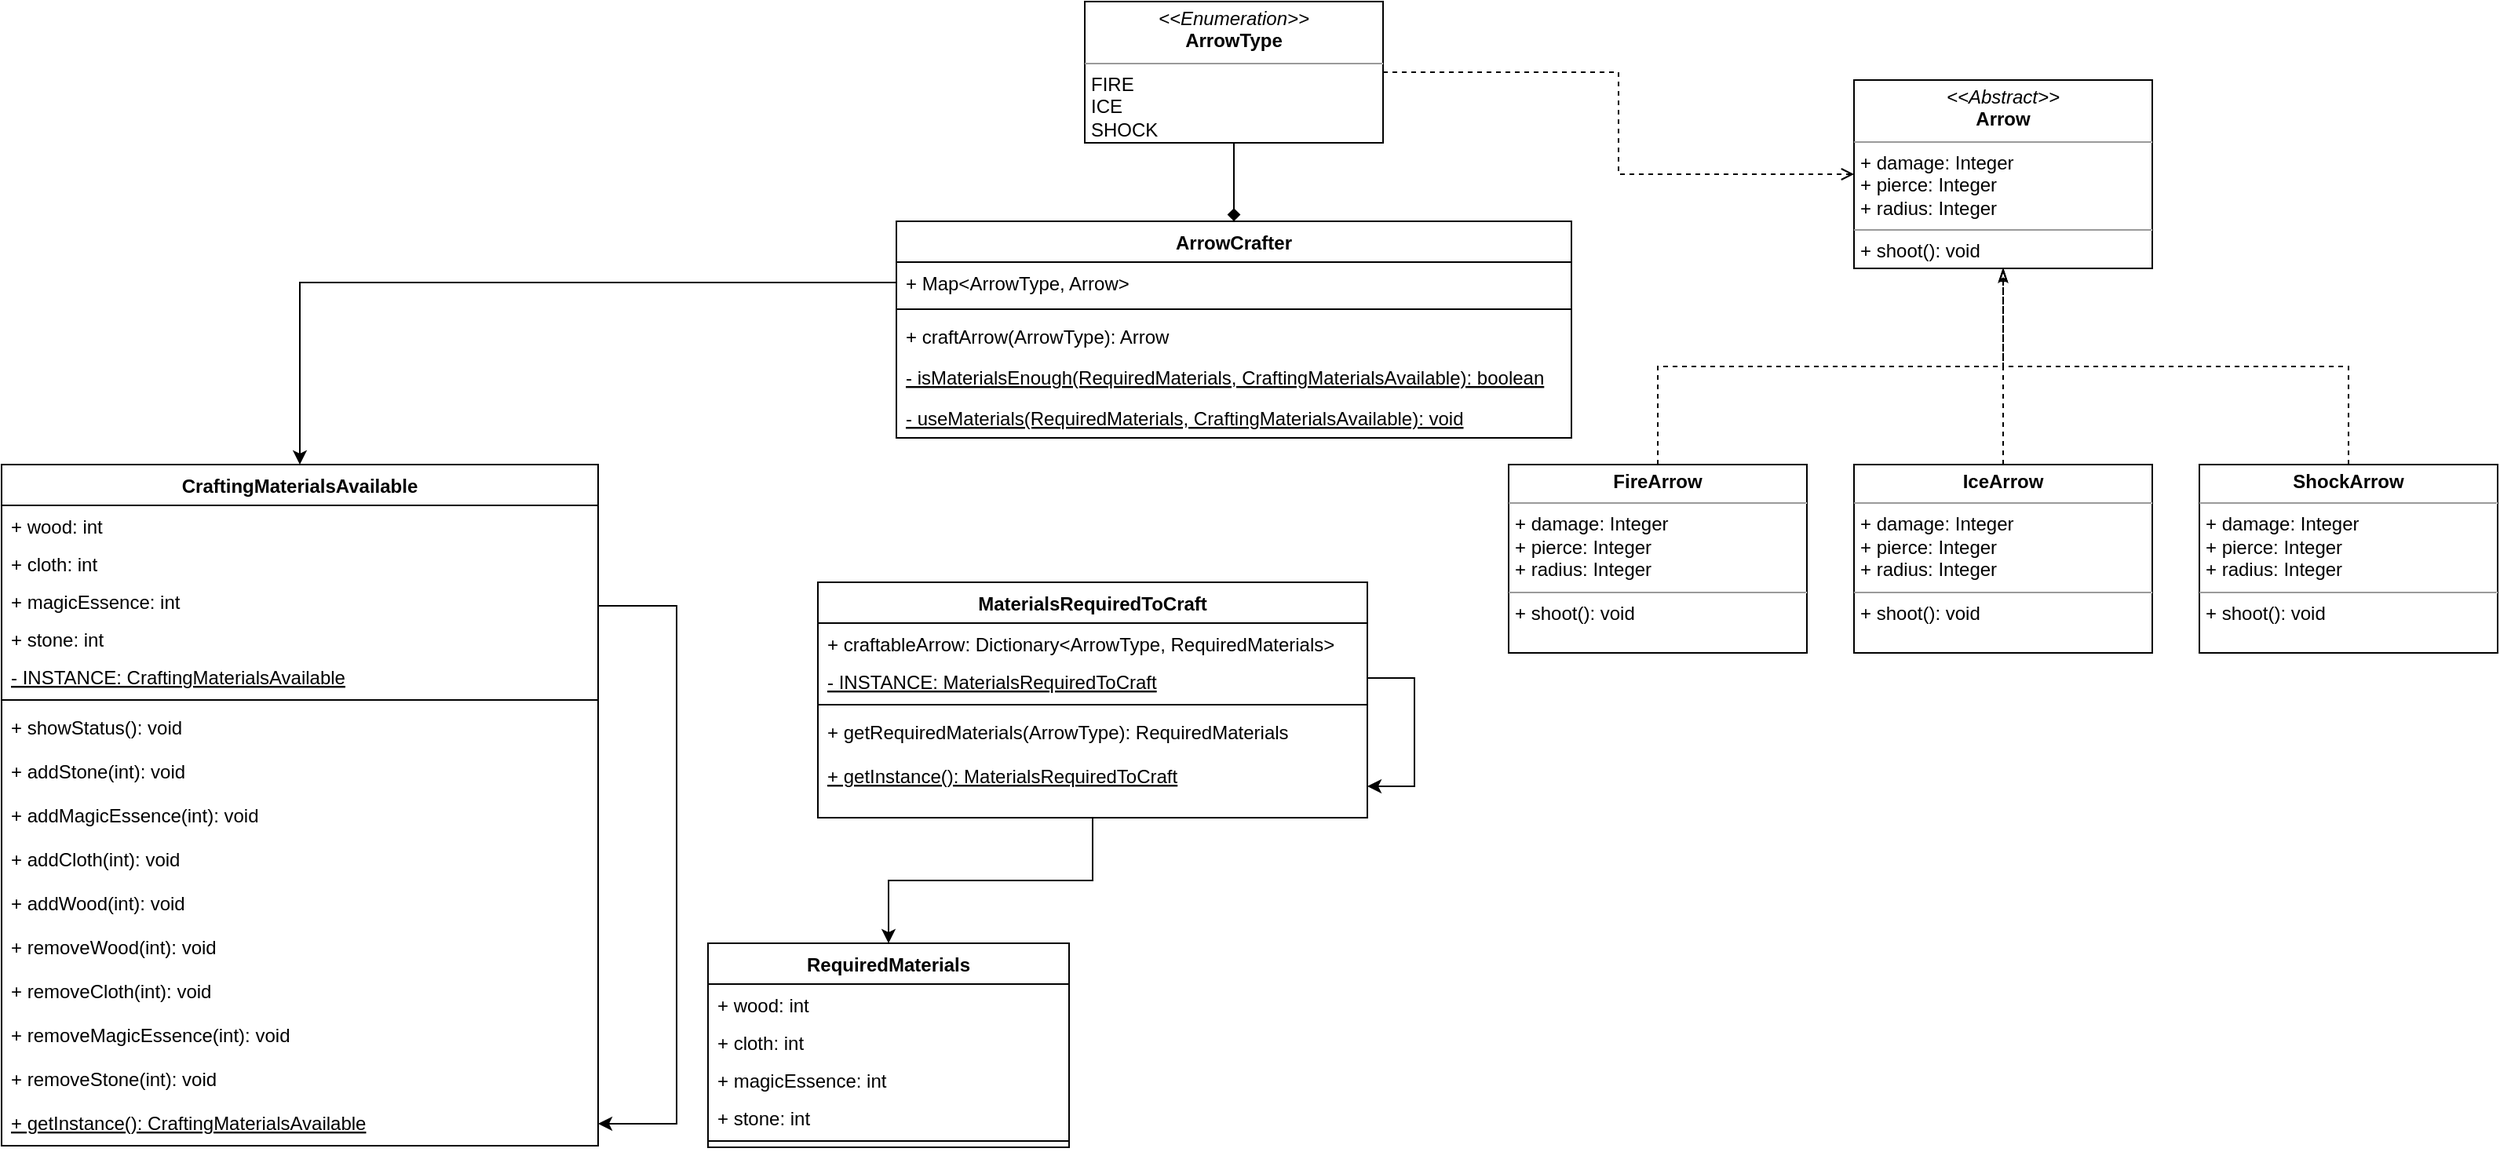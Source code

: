 <mxfile version="14.8.6" type="device"><diagram id="CthptFCUFZgfuO8UCjBX" name="Page-1"><mxGraphModel dx="1747" dy="808" grid="1" gridSize="10" guides="1" tooltips="1" connect="1" arrows="1" fold="1" page="1" pageScale="1" pageWidth="827" pageHeight="1169" math="0" shadow="0"><root><mxCell id="0"/><mxCell id="1" parent="0"/><mxCell id="OO-E3zj6nzlIi_FDHIFn-6" value="&lt;p style=&quot;margin: 0px ; margin-top: 4px ; text-align: center&quot;&gt;&lt;i&gt;&amp;lt;&amp;lt;Abstract&amp;gt;&amp;gt;&lt;/i&gt;&lt;br&gt;&lt;b&gt;Arrow&lt;/b&gt;&lt;/p&gt;&lt;hr size=&quot;1&quot;&gt;&lt;p style=&quot;margin: 0px ; margin-left: 4px&quot;&gt;&lt;span&gt;+ damage: Integer&lt;/span&gt;&lt;br&gt;&lt;/p&gt;&lt;p style=&quot;margin: 0px ; margin-left: 4px&quot;&gt;+ pierce: Integer&lt;/p&gt;&lt;p style=&quot;margin: 0px ; margin-left: 4px&quot;&gt;+ radius: Integer&lt;br&gt;&lt;/p&gt;&lt;hr size=&quot;1&quot;&gt;&lt;p style=&quot;margin: 0px ; margin-left: 4px&quot;&gt;+ shoot(): void&lt;/p&gt;" style="verticalAlign=top;align=left;overflow=fill;fontSize=12;fontFamily=Helvetica;html=1;" parent="1" vertex="1"><mxGeometry x="520" y="340" width="190" height="120" as="geometry"/></mxCell><mxCell id="OO-E3zj6nzlIi_FDHIFn-23" style="edgeStyle=orthogonalEdgeStyle;rounded=0;orthogonalLoop=1;jettySize=auto;html=1;exitX=0.5;exitY=1;exitDx=0;exitDy=0;entryX=0.5;entryY=0;entryDx=0;entryDy=0;startArrow=none;startFill=0;endArrow=diamond;endFill=1;" parent="1" source="OO-E3zj6nzlIi_FDHIFn-7" target="OO-E3zj6nzlIi_FDHIFn-12" edge="1"><mxGeometry relative="1" as="geometry"/></mxCell><mxCell id="OO-E3zj6nzlIi_FDHIFn-26" style="edgeStyle=orthogonalEdgeStyle;rounded=0;orthogonalLoop=1;jettySize=auto;html=1;exitX=1;exitY=0.5;exitDx=0;exitDy=0;entryX=0;entryY=0.5;entryDx=0;entryDy=0;startArrow=none;startFill=0;endArrow=open;endFill=0;dashed=1;" parent="1" source="OO-E3zj6nzlIi_FDHIFn-7" target="OO-E3zj6nzlIi_FDHIFn-6" edge="1"><mxGeometry relative="1" as="geometry"/></mxCell><mxCell id="OO-E3zj6nzlIi_FDHIFn-7" value="&lt;p style=&quot;margin: 0px ; margin-top: 4px ; text-align: center&quot;&gt;&lt;i&gt;&amp;lt;&amp;lt;Enumeration&amp;gt;&amp;gt;&lt;/i&gt;&lt;br&gt;&lt;b&gt;ArrowType&lt;/b&gt;&lt;/p&gt;&lt;hr size=&quot;1&quot;&gt;&lt;p style=&quot;margin: 0px ; margin-left: 4px&quot;&gt;FIRE&lt;/p&gt;&lt;p style=&quot;margin: 0px ; margin-left: 4px&quot;&gt;ICE&lt;/p&gt;&lt;p style=&quot;margin: 0px ; margin-left: 4px&quot;&gt;SHOCK&lt;/p&gt;" style="verticalAlign=top;align=left;overflow=fill;fontSize=12;fontFamily=Helvetica;html=1;" parent="1" vertex="1"><mxGeometry x="30" y="290" width="190" height="90" as="geometry"/></mxCell><mxCell id="OO-E3zj6nzlIi_FDHIFn-12" value="ArrowCrafter" style="swimlane;fontStyle=1;align=center;verticalAlign=top;childLayout=stackLayout;horizontal=1;startSize=26;horizontalStack=0;resizeParent=1;resizeParentMax=0;resizeLast=0;collapsible=1;marginBottom=0;" parent="1" vertex="1"><mxGeometry x="-90" y="430" width="430" height="138" as="geometry"/></mxCell><mxCell id="OO-E3zj6nzlIi_FDHIFn-13" value="+ Map&lt;ArrowType, Arrow&gt;" style="text;strokeColor=none;fillColor=none;align=left;verticalAlign=top;spacingLeft=4;spacingRight=4;overflow=hidden;rotatable=0;points=[[0,0.5],[1,0.5]];portConstraint=eastwest;" parent="OO-E3zj6nzlIi_FDHIFn-12" vertex="1"><mxGeometry y="26" width="430" height="26" as="geometry"/></mxCell><mxCell id="OO-E3zj6nzlIi_FDHIFn-14" value="" style="line;strokeWidth=1;fillColor=none;align=left;verticalAlign=middle;spacingTop=-1;spacingLeft=3;spacingRight=3;rotatable=0;labelPosition=right;points=[];portConstraint=eastwest;" parent="OO-E3zj6nzlIi_FDHIFn-12" vertex="1"><mxGeometry y="52" width="430" height="8" as="geometry"/></mxCell><mxCell id="OO-E3zj6nzlIi_FDHIFn-15" value="+ craftArrow(ArrowType): Arrow" style="text;strokeColor=none;fillColor=none;align=left;verticalAlign=top;spacingLeft=4;spacingRight=4;overflow=hidden;rotatable=0;points=[[0,0.5],[1,0.5]];portConstraint=eastwest;" parent="OO-E3zj6nzlIi_FDHIFn-12" vertex="1"><mxGeometry y="60" width="430" height="26" as="geometry"/></mxCell><mxCell id="8QIsWEfuJdSXylIDr_yx-33" value="- isMaterialsEnough(RequiredMaterials, CraftingMaterialsAvailable): boolean" style="text;strokeColor=none;fillColor=none;align=left;verticalAlign=top;spacingLeft=4;spacingRight=4;overflow=hidden;rotatable=0;points=[[0,0.5],[1,0.5]];portConstraint=eastwest;fontStyle=4" vertex="1" parent="OO-E3zj6nzlIi_FDHIFn-12"><mxGeometry y="86" width="430" height="26" as="geometry"/></mxCell><mxCell id="8QIsWEfuJdSXylIDr_yx-34" value="- useMaterials(RequiredMaterials, CraftingMaterialsAvailable): void" style="text;strokeColor=none;fillColor=none;align=left;verticalAlign=top;spacingLeft=4;spacingRight=4;overflow=hidden;rotatable=0;points=[[0,0.5],[1,0.5]];portConstraint=eastwest;fontStyle=4" vertex="1" parent="OO-E3zj6nzlIi_FDHIFn-12"><mxGeometry y="112" width="430" height="26" as="geometry"/></mxCell><mxCell id="OO-E3zj6nzlIi_FDHIFn-20" style="edgeStyle=orthogonalEdgeStyle;rounded=0;orthogonalLoop=1;jettySize=auto;html=1;exitX=0.5;exitY=0;exitDx=0;exitDy=0;entryX=0.5;entryY=1;entryDx=0;entryDy=0;dashed=1;endArrow=classicThin;endFill=0;" parent="1" source="OO-E3zj6nzlIi_FDHIFn-16" target="OO-E3zj6nzlIi_FDHIFn-6" edge="1"><mxGeometry relative="1" as="geometry"/></mxCell><mxCell id="OO-E3zj6nzlIi_FDHIFn-16" value="&lt;p style=&quot;margin: 0px ; margin-top: 4px ; text-align: center&quot;&gt;&lt;b&gt;FireArrow&lt;/b&gt;&lt;/p&gt;&lt;hr size=&quot;1&quot;&gt;&lt;p style=&quot;margin: 0px ; margin-left: 4px&quot;&gt;&lt;span&gt;+ damage: Integer&lt;/span&gt;&lt;br&gt;&lt;/p&gt;&lt;p style=&quot;margin: 0px ; margin-left: 4px&quot;&gt;+ pierce: Integer&lt;/p&gt;&lt;p style=&quot;margin: 0px ; margin-left: 4px&quot;&gt;+ radius: Integer&lt;br&gt;&lt;/p&gt;&lt;hr size=&quot;1&quot;&gt;&lt;p style=&quot;margin: 0px ; margin-left: 4px&quot;&gt;+ shoot(): void&lt;/p&gt;" style="verticalAlign=top;align=left;overflow=fill;fontSize=12;fontFamily=Helvetica;html=1;" parent="1" vertex="1"><mxGeometry x="300" y="585" width="190" height="120" as="geometry"/></mxCell><mxCell id="OO-E3zj6nzlIi_FDHIFn-21" style="edgeStyle=orthogonalEdgeStyle;rounded=0;orthogonalLoop=1;jettySize=auto;html=1;exitX=0.5;exitY=0;exitDx=0;exitDy=0;entryX=0.5;entryY=1;entryDx=0;entryDy=0;dashed=1;endArrow=classicThin;endFill=0;" parent="1" source="OO-E3zj6nzlIi_FDHIFn-17" target="OO-E3zj6nzlIi_FDHIFn-6" edge="1"><mxGeometry relative="1" as="geometry"/></mxCell><mxCell id="OO-E3zj6nzlIi_FDHIFn-17" value="&lt;p style=&quot;margin: 0px ; margin-top: 4px ; text-align: center&quot;&gt;&lt;b&gt;IceArrow&lt;/b&gt;&lt;/p&gt;&lt;hr size=&quot;1&quot;&gt;&lt;p style=&quot;margin: 0px ; margin-left: 4px&quot;&gt;&lt;span&gt;+ damage: Integer&lt;/span&gt;&lt;br&gt;&lt;/p&gt;&lt;p style=&quot;margin: 0px ; margin-left: 4px&quot;&gt;+ pierce: Integer&lt;/p&gt;&lt;p style=&quot;margin: 0px ; margin-left: 4px&quot;&gt;+ radius: Integer&lt;br&gt;&lt;/p&gt;&lt;hr size=&quot;1&quot;&gt;&lt;p style=&quot;margin: 0px ; margin-left: 4px&quot;&gt;+ shoot(): void&lt;/p&gt;" style="verticalAlign=top;align=left;overflow=fill;fontSize=12;fontFamily=Helvetica;html=1;" parent="1" vertex="1"><mxGeometry x="520" y="585" width="190" height="120" as="geometry"/></mxCell><mxCell id="OO-E3zj6nzlIi_FDHIFn-22" style="edgeStyle=orthogonalEdgeStyle;rounded=0;orthogonalLoop=1;jettySize=auto;html=1;exitX=0.5;exitY=0;exitDx=0;exitDy=0;dashed=1;endArrow=blockThin;endFill=0;" parent="1" source="OO-E3zj6nzlIi_FDHIFn-18" target="OO-E3zj6nzlIi_FDHIFn-6" edge="1"><mxGeometry relative="1" as="geometry"/></mxCell><mxCell id="OO-E3zj6nzlIi_FDHIFn-18" value="&lt;p style=&quot;margin: 0px ; margin-top: 4px ; text-align: center&quot;&gt;&lt;b&gt;ShockArrow&lt;/b&gt;&lt;/p&gt;&lt;hr size=&quot;1&quot;&gt;&lt;p style=&quot;margin: 0px ; margin-left: 4px&quot;&gt;&lt;span&gt;+ damage: Integer&lt;/span&gt;&lt;br&gt;&lt;/p&gt;&lt;p style=&quot;margin: 0px ; margin-left: 4px&quot;&gt;+ pierce: Integer&lt;/p&gt;&lt;p style=&quot;margin: 0px ; margin-left: 4px&quot;&gt;+ radius: Integer&lt;br&gt;&lt;/p&gt;&lt;hr size=&quot;1&quot;&gt;&lt;p style=&quot;margin: 0px ; margin-left: 4px&quot;&gt;+ shoot(): void&lt;/p&gt;" style="verticalAlign=top;align=left;overflow=fill;fontSize=12;fontFamily=Helvetica;html=1;" parent="1" vertex="1"><mxGeometry x="740" y="585" width="190" height="120" as="geometry"/></mxCell><mxCell id="8QIsWEfuJdSXylIDr_yx-32" style="edgeStyle=orthogonalEdgeStyle;rounded=0;orthogonalLoop=1;jettySize=auto;html=1;entryX=0.5;entryY=0;entryDx=0;entryDy=0;" edge="1" parent="1" source="8QIsWEfuJdSXylIDr_yx-1" target="8QIsWEfuJdSXylIDr_yx-22"><mxGeometry relative="1" as="geometry"/></mxCell><mxCell id="8QIsWEfuJdSXylIDr_yx-1" value="MaterialsRequiredToCraft" style="swimlane;fontStyle=1;align=center;verticalAlign=top;childLayout=stackLayout;horizontal=1;startSize=26;horizontalStack=0;resizeParent=1;resizeParentMax=0;resizeLast=0;collapsible=1;marginBottom=0;" vertex="1" parent="1"><mxGeometry x="-140" y="660" width="350" height="150" as="geometry"/></mxCell><mxCell id="8QIsWEfuJdSXylIDr_yx-2" value="+ craftableArrow: Dictionary&lt;ArrowType, RequiredMaterials&gt;&#10;" style="text;strokeColor=none;fillColor=none;align=left;verticalAlign=top;spacingLeft=4;spacingRight=4;overflow=hidden;rotatable=0;points=[[0,0.5],[1,0.5]];portConstraint=eastwest;" vertex="1" parent="8QIsWEfuJdSXylIDr_yx-1"><mxGeometry y="26" width="350" height="24" as="geometry"/></mxCell><mxCell id="8QIsWEfuJdSXylIDr_yx-8" style="edgeStyle=orthogonalEdgeStyle;rounded=0;orthogonalLoop=1;jettySize=auto;html=1;exitX=1;exitY=0.5;exitDx=0;exitDy=0;entryX=1;entryY=0.5;entryDx=0;entryDy=0;" edge="1" parent="8QIsWEfuJdSXylIDr_yx-1" source="8QIsWEfuJdSXylIDr_yx-5" target="8QIsWEfuJdSXylIDr_yx-6"><mxGeometry relative="1" as="geometry"><Array as="points"><mxPoint x="380" y="61"/><mxPoint x="380" y="130"/></Array></mxGeometry></mxCell><mxCell id="8QIsWEfuJdSXylIDr_yx-5" value="- INSTANCE: MaterialsRequiredToCraft&#10;" style="text;strokeColor=none;fillColor=none;align=left;verticalAlign=top;spacingLeft=4;spacingRight=4;overflow=hidden;rotatable=0;points=[[0,0.5],[1,0.5]];portConstraint=eastwest;fontStyle=4" vertex="1" parent="8QIsWEfuJdSXylIDr_yx-1"><mxGeometry y="50" width="350" height="24" as="geometry"/></mxCell><mxCell id="8QIsWEfuJdSXylIDr_yx-3" value="" style="line;strokeWidth=1;fillColor=none;align=left;verticalAlign=middle;spacingTop=-1;spacingLeft=3;spacingRight=3;rotatable=0;labelPosition=right;points=[];portConstraint=eastwest;" vertex="1" parent="8QIsWEfuJdSXylIDr_yx-1"><mxGeometry y="74" width="350" height="8" as="geometry"/></mxCell><mxCell id="8QIsWEfuJdSXylIDr_yx-4" value="+ getRequiredMaterials(ArrowType): RequiredMaterials" style="text;strokeColor=none;fillColor=none;align=left;verticalAlign=top;spacingLeft=4;spacingRight=4;overflow=hidden;rotatable=0;points=[[0,0.5],[1,0.5]];portConstraint=eastwest;" vertex="1" parent="8QIsWEfuJdSXylIDr_yx-1"><mxGeometry y="82" width="350" height="28" as="geometry"/></mxCell><mxCell id="8QIsWEfuJdSXylIDr_yx-6" value="+ getInstance(): MaterialsRequiredToCraft" style="text;strokeColor=none;fillColor=none;align=left;verticalAlign=top;spacingLeft=4;spacingRight=4;overflow=hidden;rotatable=0;points=[[0,0.5],[1,0.5]];portConstraint=eastwest;fontStyle=4" vertex="1" parent="8QIsWEfuJdSXylIDr_yx-1"><mxGeometry y="110" width="350" height="40" as="geometry"/></mxCell><mxCell id="8QIsWEfuJdSXylIDr_yx-9" value="CraftingMaterialsAvailable" style="swimlane;fontStyle=1;align=center;verticalAlign=top;childLayout=stackLayout;horizontal=1;startSize=26;horizontalStack=0;resizeParent=1;resizeParentMax=0;resizeLast=0;collapsible=1;marginBottom=0;" vertex="1" parent="1"><mxGeometry x="-660" y="585" width="380" height="434" as="geometry"/></mxCell><mxCell id="8QIsWEfuJdSXylIDr_yx-10" value="+ wood: int&#10;" style="text;strokeColor=none;fillColor=none;align=left;verticalAlign=top;spacingLeft=4;spacingRight=4;overflow=hidden;rotatable=0;points=[[0,0.5],[1,0.5]];portConstraint=eastwest;" vertex="1" parent="8QIsWEfuJdSXylIDr_yx-9"><mxGeometry y="26" width="380" height="24" as="geometry"/></mxCell><mxCell id="8QIsWEfuJdSXylIDr_yx-11" style="edgeStyle=orthogonalEdgeStyle;rounded=0;orthogonalLoop=1;jettySize=auto;html=1;exitX=1;exitY=0.5;exitDx=0;exitDy=0;entryX=1;entryY=0.5;entryDx=0;entryDy=0;" edge="1" parent="8QIsWEfuJdSXylIDr_yx-9" source="8QIsWEfuJdSXylIDr_yx-12" target="8QIsWEfuJdSXylIDr_yx-15"><mxGeometry relative="1" as="geometry"><Array as="points"><mxPoint x="380" y="90"/><mxPoint x="430" y="90"/><mxPoint x="430" y="420"/></Array></mxGeometry></mxCell><mxCell id="8QIsWEfuJdSXylIDr_yx-17" value="+ cloth: int&#10;" style="text;strokeColor=none;fillColor=none;align=left;verticalAlign=top;spacingLeft=4;spacingRight=4;overflow=hidden;rotatable=0;points=[[0,0.5],[1,0.5]];portConstraint=eastwest;" vertex="1" parent="8QIsWEfuJdSXylIDr_yx-9"><mxGeometry y="50" width="380" height="24" as="geometry"/></mxCell><mxCell id="8QIsWEfuJdSXylIDr_yx-18" value="+ magicEssence: int&#10;" style="text;strokeColor=none;fillColor=none;align=left;verticalAlign=top;spacingLeft=4;spacingRight=4;overflow=hidden;rotatable=0;points=[[0,0.5],[1,0.5]];portConstraint=eastwest;" vertex="1" parent="8QIsWEfuJdSXylIDr_yx-9"><mxGeometry y="74" width="380" height="24" as="geometry"/></mxCell><mxCell id="8QIsWEfuJdSXylIDr_yx-16" value="+ stone: int&#10;" style="text;strokeColor=none;fillColor=none;align=left;verticalAlign=top;spacingLeft=4;spacingRight=4;overflow=hidden;rotatable=0;points=[[0,0.5],[1,0.5]];portConstraint=eastwest;" vertex="1" parent="8QIsWEfuJdSXylIDr_yx-9"><mxGeometry y="98" width="380" height="24" as="geometry"/></mxCell><mxCell id="8QIsWEfuJdSXylIDr_yx-12" value="- INSTANCE: CraftingMaterialsAvailable&#10;" style="text;strokeColor=none;fillColor=none;align=left;verticalAlign=top;spacingLeft=4;spacingRight=4;overflow=hidden;rotatable=0;points=[[0,0.5],[1,0.5]];portConstraint=eastwest;fontStyle=4" vertex="1" parent="8QIsWEfuJdSXylIDr_yx-9"><mxGeometry y="122" width="380" height="24" as="geometry"/></mxCell><mxCell id="8QIsWEfuJdSXylIDr_yx-13" value="" style="line;strokeWidth=1;fillColor=none;align=left;verticalAlign=middle;spacingTop=-1;spacingLeft=3;spacingRight=3;rotatable=0;labelPosition=right;points=[];portConstraint=eastwest;" vertex="1" parent="8QIsWEfuJdSXylIDr_yx-9"><mxGeometry y="146" width="380" height="8" as="geometry"/></mxCell><mxCell id="8QIsWEfuJdSXylIDr_yx-14" value="+ showStatus(): void" style="text;strokeColor=none;fillColor=none;align=left;verticalAlign=top;spacingLeft=4;spacingRight=4;overflow=hidden;rotatable=0;points=[[0,0.5],[1,0.5]];portConstraint=eastwest;" vertex="1" parent="8QIsWEfuJdSXylIDr_yx-9"><mxGeometry y="154" width="380" height="28" as="geometry"/></mxCell><mxCell id="8QIsWEfuJdSXylIDr_yx-42" value="+ addStone(int): void" style="text;strokeColor=none;fillColor=none;align=left;verticalAlign=top;spacingLeft=4;spacingRight=4;overflow=hidden;rotatable=0;points=[[0,0.5],[1,0.5]];portConstraint=eastwest;fontStyle=0" vertex="1" parent="8QIsWEfuJdSXylIDr_yx-9"><mxGeometry y="182" width="380" height="28" as="geometry"/></mxCell><mxCell id="8QIsWEfuJdSXylIDr_yx-41" value="+ addMagicEssence(int): void" style="text;strokeColor=none;fillColor=none;align=left;verticalAlign=top;spacingLeft=4;spacingRight=4;overflow=hidden;rotatable=0;points=[[0,0.5],[1,0.5]];portConstraint=eastwest;fontStyle=0" vertex="1" parent="8QIsWEfuJdSXylIDr_yx-9"><mxGeometry y="210" width="380" height="28" as="geometry"/></mxCell><mxCell id="8QIsWEfuJdSXylIDr_yx-40" value="+ addCloth(int): void" style="text;strokeColor=none;fillColor=none;align=left;verticalAlign=top;spacingLeft=4;spacingRight=4;overflow=hidden;rotatable=0;points=[[0,0.5],[1,0.5]];portConstraint=eastwest;fontStyle=0" vertex="1" parent="8QIsWEfuJdSXylIDr_yx-9"><mxGeometry y="238" width="380" height="28" as="geometry"/></mxCell><mxCell id="8QIsWEfuJdSXylIDr_yx-39" value="+ addWood(int): void" style="text;strokeColor=none;fillColor=none;align=left;verticalAlign=top;spacingLeft=4;spacingRight=4;overflow=hidden;rotatable=0;points=[[0,0.5],[1,0.5]];portConstraint=eastwest;fontStyle=0" vertex="1" parent="8QIsWEfuJdSXylIDr_yx-9"><mxGeometry y="266" width="380" height="28" as="geometry"/></mxCell><mxCell id="8QIsWEfuJdSXylIDr_yx-35" value="+ removeWood(int): void" style="text;strokeColor=none;fillColor=none;align=left;verticalAlign=top;spacingLeft=4;spacingRight=4;overflow=hidden;rotatable=0;points=[[0,0.5],[1,0.5]];portConstraint=eastwest;fontStyle=0" vertex="1" parent="8QIsWEfuJdSXylIDr_yx-9"><mxGeometry y="294" width="380" height="28" as="geometry"/></mxCell><mxCell id="8QIsWEfuJdSXylIDr_yx-36" value="+ removeCloth(int): void" style="text;strokeColor=none;fillColor=none;align=left;verticalAlign=top;spacingLeft=4;spacingRight=4;overflow=hidden;rotatable=0;points=[[0,0.5],[1,0.5]];portConstraint=eastwest;fontStyle=0" vertex="1" parent="8QIsWEfuJdSXylIDr_yx-9"><mxGeometry y="322" width="380" height="28" as="geometry"/></mxCell><mxCell id="8QIsWEfuJdSXylIDr_yx-38" value="+ removeMagicEssence(int): void" style="text;strokeColor=none;fillColor=none;align=left;verticalAlign=top;spacingLeft=4;spacingRight=4;overflow=hidden;rotatable=0;points=[[0,0.5],[1,0.5]];portConstraint=eastwest;fontStyle=0" vertex="1" parent="8QIsWEfuJdSXylIDr_yx-9"><mxGeometry y="350" width="380" height="28" as="geometry"/></mxCell><mxCell id="8QIsWEfuJdSXylIDr_yx-37" value="+ removeStone(int): void" style="text;strokeColor=none;fillColor=none;align=left;verticalAlign=top;spacingLeft=4;spacingRight=4;overflow=hidden;rotatable=0;points=[[0,0.5],[1,0.5]];portConstraint=eastwest;fontStyle=0" vertex="1" parent="8QIsWEfuJdSXylIDr_yx-9"><mxGeometry y="378" width="380" height="28" as="geometry"/></mxCell><mxCell id="8QIsWEfuJdSXylIDr_yx-15" value="+ getInstance(): CraftingMaterialsAvailable" style="text;strokeColor=none;fillColor=none;align=left;verticalAlign=top;spacingLeft=4;spacingRight=4;overflow=hidden;rotatable=0;points=[[0,0.5],[1,0.5]];portConstraint=eastwest;fontStyle=4" vertex="1" parent="8QIsWEfuJdSXylIDr_yx-9"><mxGeometry y="406" width="380" height="28" as="geometry"/></mxCell><mxCell id="8QIsWEfuJdSXylIDr_yx-19" style="edgeStyle=orthogonalEdgeStyle;rounded=0;orthogonalLoop=1;jettySize=auto;html=1;exitX=0;exitY=0.5;exitDx=0;exitDy=0;entryX=0.5;entryY=0;entryDx=0;entryDy=0;" edge="1" parent="1" source="OO-E3zj6nzlIi_FDHIFn-13" target="8QIsWEfuJdSXylIDr_yx-9"><mxGeometry relative="1" as="geometry"/></mxCell><mxCell id="8QIsWEfuJdSXylIDr_yx-22" value="RequiredMaterials" style="swimlane;fontStyle=1;align=center;verticalAlign=top;childLayout=stackLayout;horizontal=1;startSize=26;horizontalStack=0;resizeParent=1;resizeParentMax=0;resizeLast=0;collapsible=1;marginBottom=0;" vertex="1" parent="1"><mxGeometry x="-210" y="890" width="230" height="130" as="geometry"/></mxCell><mxCell id="8QIsWEfuJdSXylIDr_yx-23" value="+ wood: int&#10;" style="text;strokeColor=none;fillColor=none;align=left;verticalAlign=top;spacingLeft=4;spacingRight=4;overflow=hidden;rotatable=0;points=[[0,0.5],[1,0.5]];portConstraint=eastwest;" vertex="1" parent="8QIsWEfuJdSXylIDr_yx-22"><mxGeometry y="26" width="230" height="24" as="geometry"/></mxCell><mxCell id="8QIsWEfuJdSXylIDr_yx-25" value="+ cloth: int&#10;" style="text;strokeColor=none;fillColor=none;align=left;verticalAlign=top;spacingLeft=4;spacingRight=4;overflow=hidden;rotatable=0;points=[[0,0.5],[1,0.5]];portConstraint=eastwest;" vertex="1" parent="8QIsWEfuJdSXylIDr_yx-22"><mxGeometry y="50" width="230" height="24" as="geometry"/></mxCell><mxCell id="8QIsWEfuJdSXylIDr_yx-26" value="+ magicEssence: int&#10;" style="text;strokeColor=none;fillColor=none;align=left;verticalAlign=top;spacingLeft=4;spacingRight=4;overflow=hidden;rotatable=0;points=[[0,0.5],[1,0.5]];portConstraint=eastwest;" vertex="1" parent="8QIsWEfuJdSXylIDr_yx-22"><mxGeometry y="74" width="230" height="24" as="geometry"/></mxCell><mxCell id="8QIsWEfuJdSXylIDr_yx-27" value="+ stone: int&#10;" style="text;strokeColor=none;fillColor=none;align=left;verticalAlign=top;spacingLeft=4;spacingRight=4;overflow=hidden;rotatable=0;points=[[0,0.5],[1,0.5]];portConstraint=eastwest;" vertex="1" parent="8QIsWEfuJdSXylIDr_yx-22"><mxGeometry y="98" width="230" height="24" as="geometry"/></mxCell><mxCell id="8QIsWEfuJdSXylIDr_yx-29" value="" style="line;strokeWidth=1;fillColor=none;align=left;verticalAlign=middle;spacingTop=-1;spacingLeft=3;spacingRight=3;rotatable=0;labelPosition=right;points=[];portConstraint=eastwest;" vertex="1" parent="8QIsWEfuJdSXylIDr_yx-22"><mxGeometry y="122" width="230" height="8" as="geometry"/></mxCell></root></mxGraphModel></diagram></mxfile>